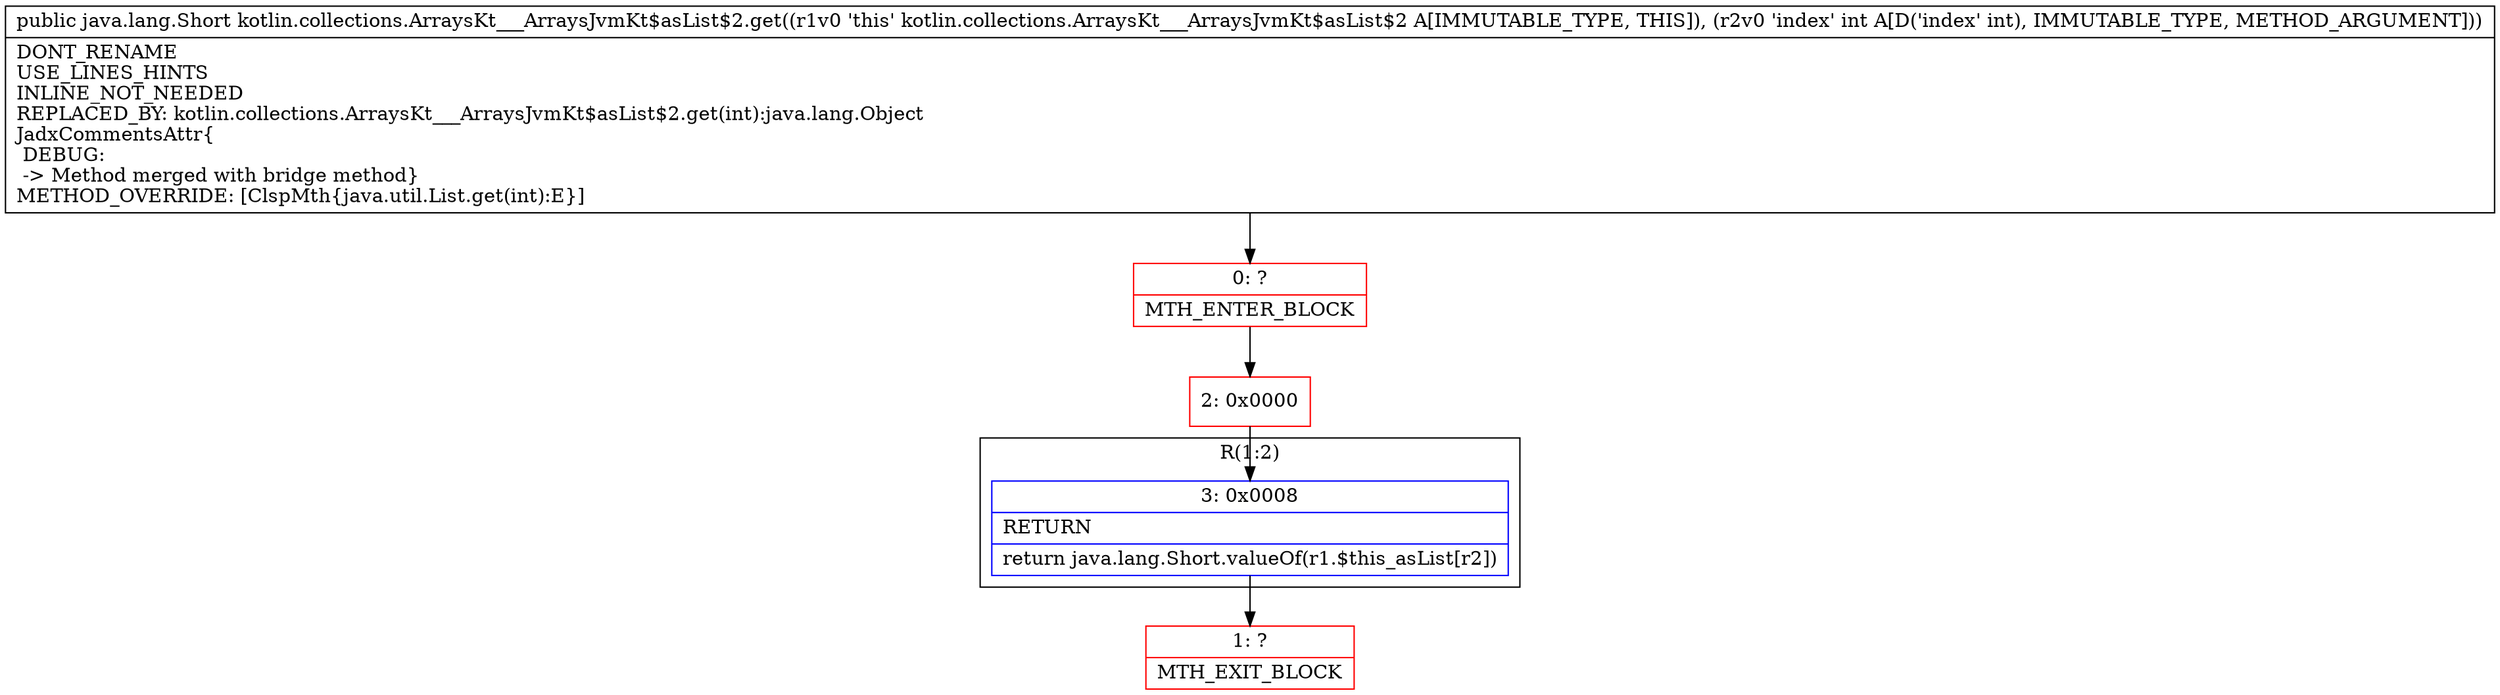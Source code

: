 digraph "CFG forkotlin.collections.ArraysKt___ArraysJvmKt$asList$2.get(I)Ljava\/lang\/Short;" {
subgraph cluster_Region_4374269 {
label = "R(1:2)";
node [shape=record,color=blue];
Node_3 [shape=record,label="{3\:\ 0x0008|RETURN\l|return java.lang.Short.valueOf(r1.$this_asList[r2])\l}"];
}
Node_0 [shape=record,color=red,label="{0\:\ ?|MTH_ENTER_BLOCK\l}"];
Node_2 [shape=record,color=red,label="{2\:\ 0x0000}"];
Node_1 [shape=record,color=red,label="{1\:\ ?|MTH_EXIT_BLOCK\l}"];
MethodNode[shape=record,label="{public java.lang.Short kotlin.collections.ArraysKt___ArraysJvmKt$asList$2.get((r1v0 'this' kotlin.collections.ArraysKt___ArraysJvmKt$asList$2 A[IMMUTABLE_TYPE, THIS]), (r2v0 'index' int A[D('index' int), IMMUTABLE_TYPE, METHOD_ARGUMENT]))  | DONT_RENAME\lUSE_LINES_HINTS\lINLINE_NOT_NEEDED\lREPLACED_BY: kotlin.collections.ArraysKt___ArraysJvmKt$asList$2.get(int):java.lang.Object\lJadxCommentsAttr\{\l DEBUG: \l \-\> Method merged with bridge method\}\lMETHOD_OVERRIDE: [ClspMth\{java.util.List.get(int):E\}]\l}"];
MethodNode -> Node_0;Node_3 -> Node_1;
Node_0 -> Node_2;
Node_2 -> Node_3;
}

